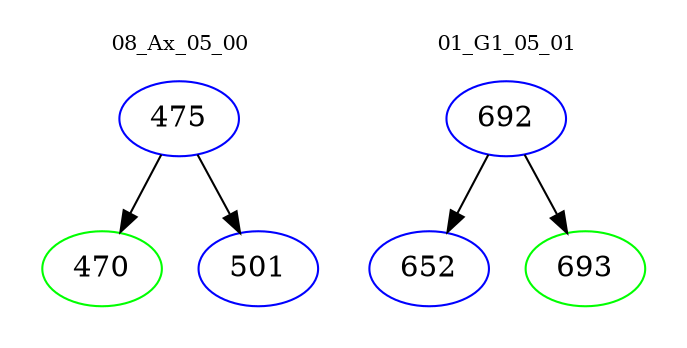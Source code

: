 digraph{
subgraph cluster_0 {
color = white
label = "08_Ax_05_00";
fontsize=10;
T0_475 [label="475", color="blue"]
T0_475 -> T0_470 [color="black"]
T0_470 [label="470", color="green"]
T0_475 -> T0_501 [color="black"]
T0_501 [label="501", color="blue"]
}
subgraph cluster_1 {
color = white
label = "01_G1_05_01";
fontsize=10;
T1_692 [label="692", color="blue"]
T1_692 -> T1_652 [color="black"]
T1_652 [label="652", color="blue"]
T1_692 -> T1_693 [color="black"]
T1_693 [label="693", color="green"]
}
}
